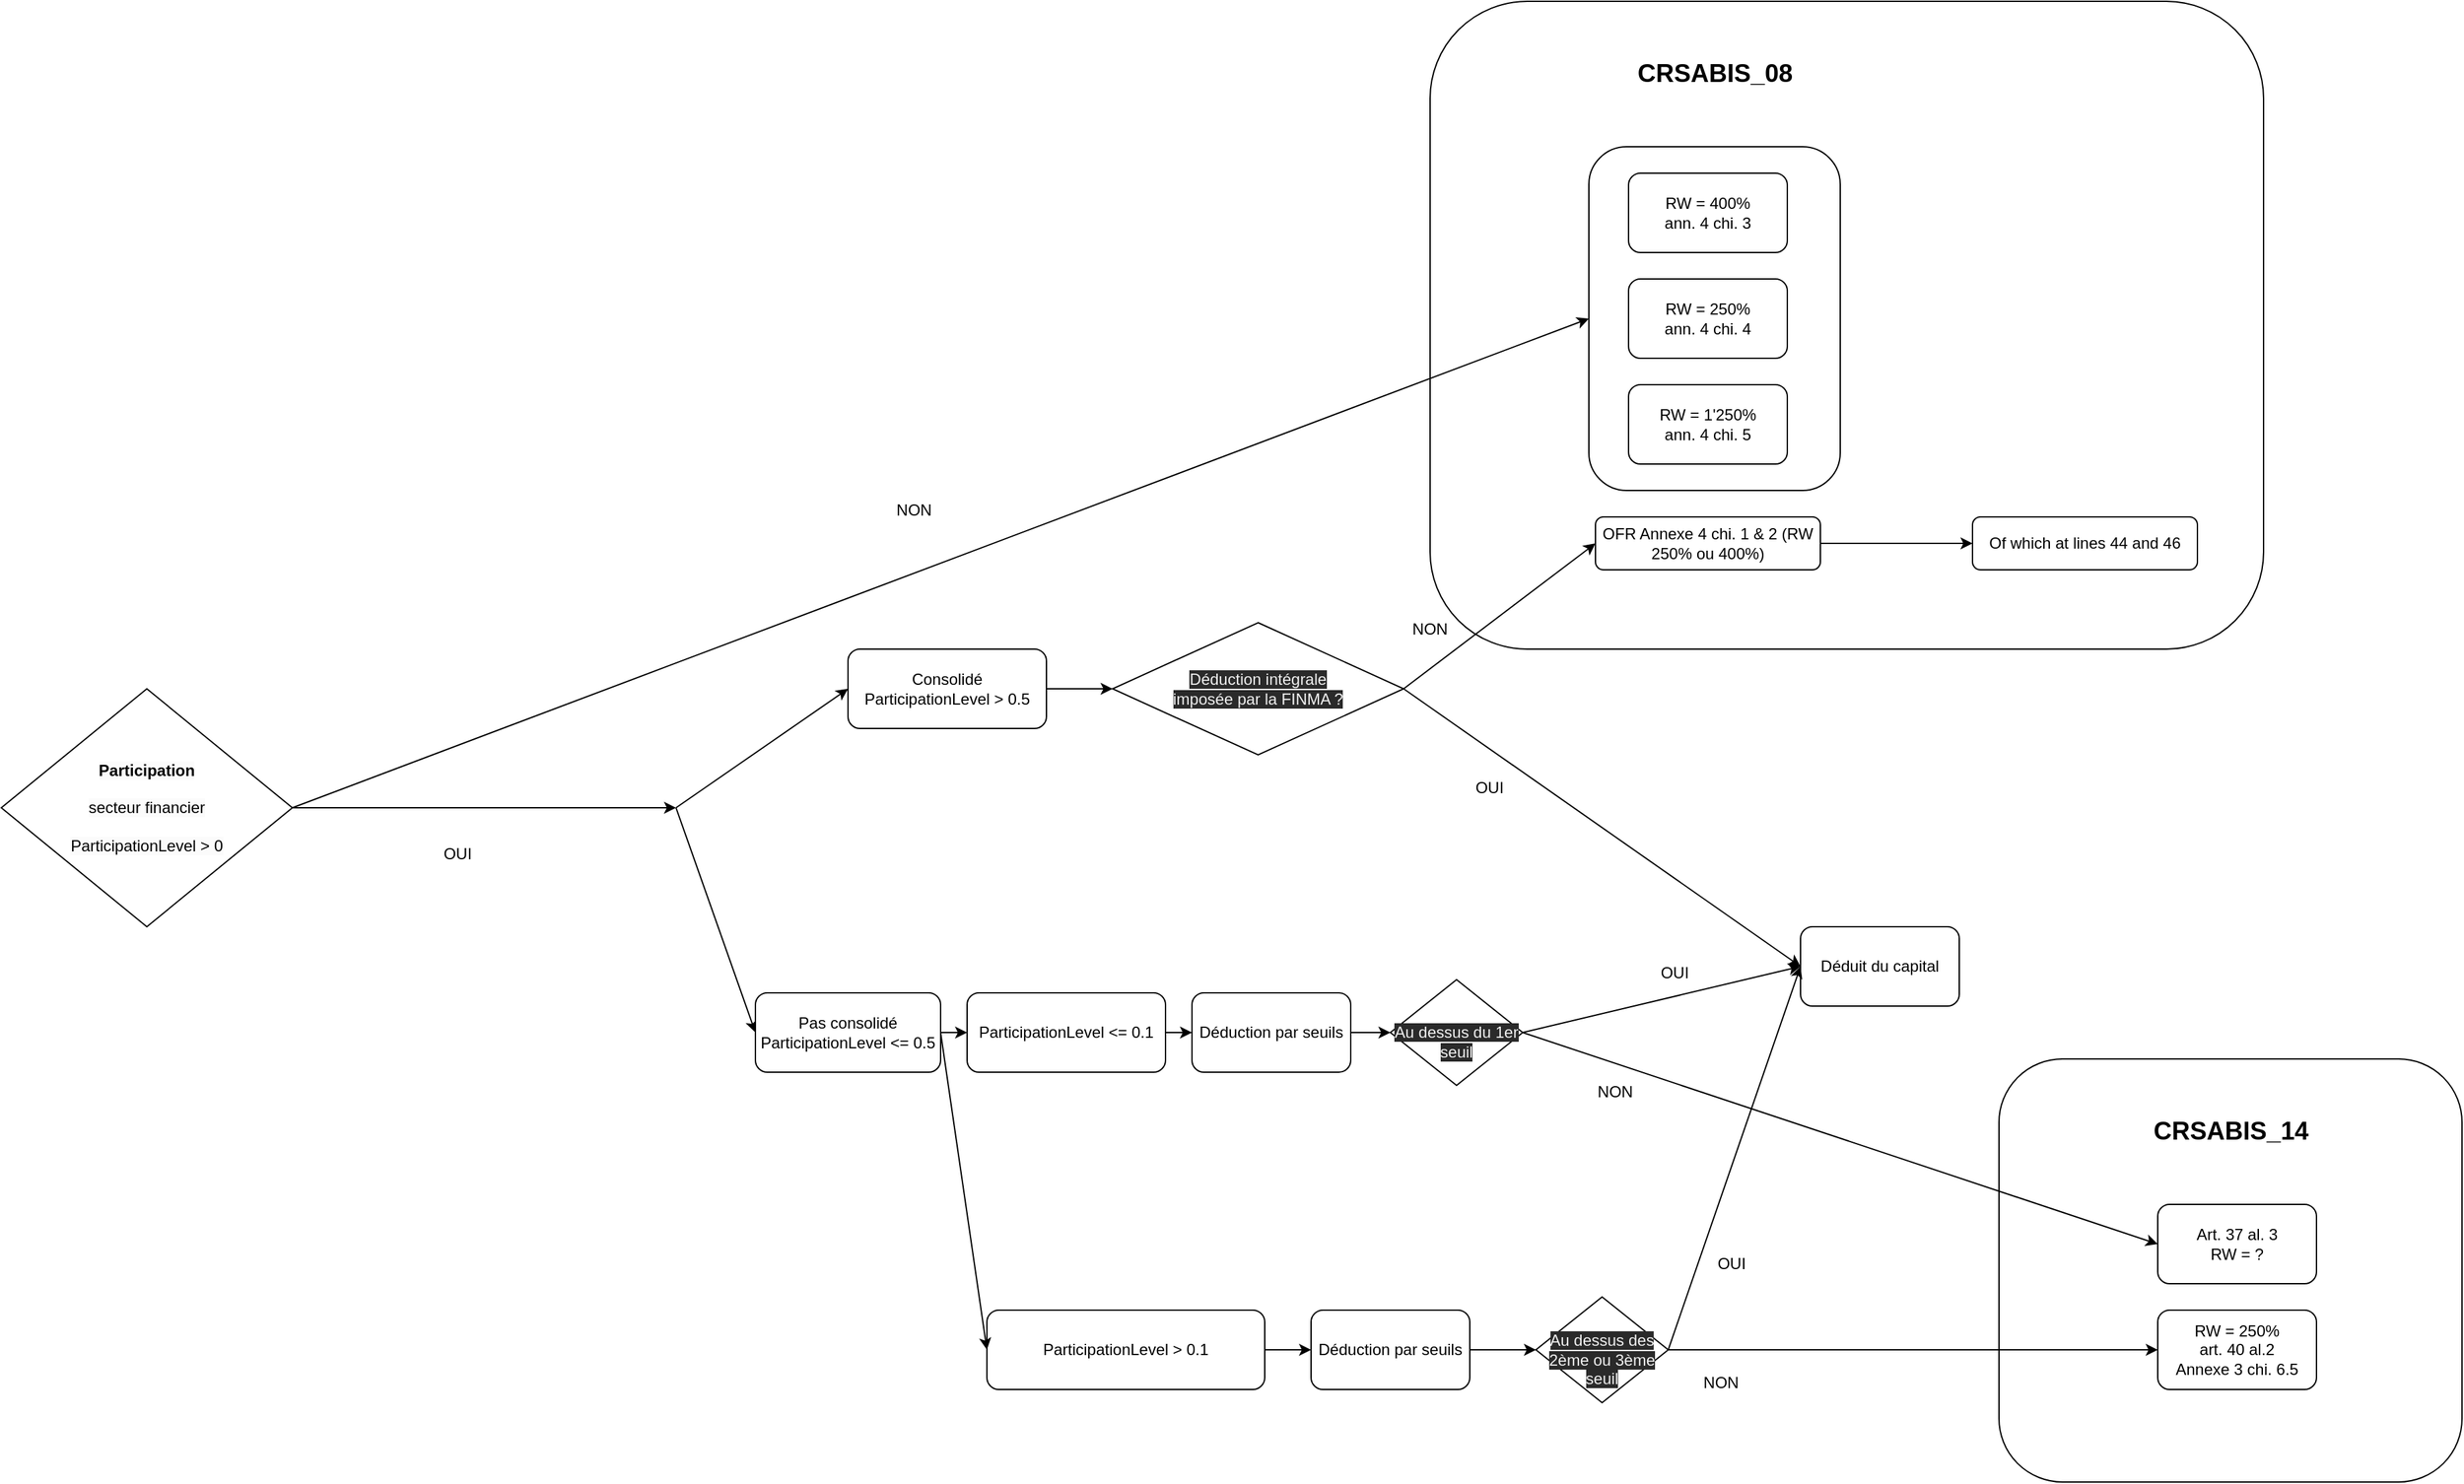 <mxfile version="24.7.17">
  <diagram id="8fR3vlSnVLAmuQqtyXcf" name="Page-1">
    <mxGraphModel dx="2899" dy="2294" grid="1" gridSize="10" guides="1" tooltips="1" connect="1" arrows="1" fold="1" page="1" pageScale="1" pageWidth="850" pageHeight="1100" math="0" shadow="0">
      <root>
        <mxCell id="0" />
        <mxCell id="1" parent="0" />
        <mxCell id="itJ0qn7zO5T9spUM37sT-4" value="" style="rounded=1;whiteSpace=wrap;html=1;" vertex="1" parent="1">
          <mxGeometry x="1160" y="520" width="350" height="320" as="geometry" />
        </mxCell>
        <mxCell id="itJ0qn7zO5T9spUM37sT-1" value="" style="rounded=1;whiteSpace=wrap;html=1;" vertex="1" parent="1">
          <mxGeometry x="730" y="-280" width="630" height="490" as="geometry" />
        </mxCell>
        <mxCell id="55xLRYJCAfBFtzbybxeJ-20" value="" style="rounded=1;whiteSpace=wrap;html=1;" parent="1" vertex="1">
          <mxGeometry x="850" y="-170" width="190" height="260" as="geometry" />
        </mxCell>
        <mxCell id="1I_q_eXfddDbX86g2_ze-2" value="" style="endArrow=classic;html=1;rounded=0;entryX=0;entryY=0.5;entryDx=0;entryDy=0;" parent="1" target="1I_q_eXfddDbX86g2_ze-4" edge="1">
          <mxGeometry width="50" height="50" relative="1" as="geometry">
            <mxPoint x="160" y="330" as="sourcePoint" />
            <mxPoint x="310" y="250" as="targetPoint" />
          </mxGeometry>
        </mxCell>
        <mxCell id="1I_q_eXfddDbX86g2_ze-3" value="" style="endArrow=classic;html=1;rounded=0;entryX=0;entryY=0.5;entryDx=0;entryDy=0;" parent="1" target="1I_q_eXfddDbX86g2_ze-6" edge="1">
          <mxGeometry width="50" height="50" relative="1" as="geometry">
            <mxPoint x="160" y="330" as="sourcePoint" />
            <mxPoint x="320" y="400" as="targetPoint" />
          </mxGeometry>
        </mxCell>
        <mxCell id="1I_q_eXfddDbX86g2_ze-4" value="Consolidé&lt;div&gt;ParticipationLevel &amp;gt; 0.5&lt;br&gt;&lt;/div&gt;" style="rounded=1;whiteSpace=wrap;html=1;" parent="1" vertex="1">
          <mxGeometry x="290" y="210" width="150" height="60" as="geometry" />
        </mxCell>
        <mxCell id="1I_q_eXfddDbX86g2_ze-6" value="Pas consolidé&lt;div&gt;ParticipationLevel &amp;lt;= 0.5&lt;br&gt;&lt;/div&gt;" style="rounded=1;whiteSpace=wrap;html=1;" parent="1" vertex="1">
          <mxGeometry x="220" y="470" width="140" height="60" as="geometry" />
        </mxCell>
        <mxCell id="1I_q_eXfddDbX86g2_ze-12" value="&lt;span style=&quot;color: rgb(240, 240, 240); font-family: Helvetica; font-size: 12px; font-style: normal; font-variant-ligatures: normal; font-variant-caps: normal; font-weight: 400; letter-spacing: normal; orphans: 2; text-align: center; text-indent: 0px; text-transform: none; widows: 2; word-spacing: 0px; -webkit-text-stroke-width: 0px; background-color: rgb(42, 42, 42); text-decoration-thickness: initial; text-decoration-style: initial; text-decoration-color: initial; float: none; display: inline !important;&quot;&gt;Déduction intégrale&lt;br&gt;imposée par la FINMA ?&lt;br&gt;&lt;/span&gt;" style="rhombus;whiteSpace=wrap;html=1;gradientColor=none;" parent="1" vertex="1">
          <mxGeometry x="490" y="190" width="220" height="100" as="geometry" />
        </mxCell>
        <mxCell id="1I_q_eXfddDbX86g2_ze-16" value="" style="endArrow=classic;html=1;rounded=0;entryX=0;entryY=0.5;entryDx=0;entryDy=0;exitX=1;exitY=0.5;exitDx=0;exitDy=0;" parent="1" source="1I_q_eXfddDbX86g2_ze-12" target="1I_q_eXfddDbX86g2_ze-41" edge="1">
          <mxGeometry width="50" height="50" relative="1" as="geometry">
            <mxPoint x="750" y="-40" as="sourcePoint" />
            <mxPoint x="740" y="240" as="targetPoint" />
          </mxGeometry>
        </mxCell>
        <mxCell id="1I_q_eXfddDbX86g2_ze-24" value="" style="endArrow=classic;html=1;rounded=0;exitX=1;exitY=0.5;exitDx=0;exitDy=0;entryX=0;entryY=0.5;entryDx=0;entryDy=0;" parent="1" source="1I_q_eXfddDbX86g2_ze-12" target="1I_q_eXfddDbX86g2_ze-26" edge="1">
          <mxGeometry width="50" height="50" relative="1" as="geometry">
            <mxPoint x="900" y="240" as="sourcePoint" />
            <mxPoint x="830" y="160" as="targetPoint" />
          </mxGeometry>
        </mxCell>
        <mxCell id="1I_q_eXfddDbX86g2_ze-26" value="OFR Annexe 4 chi. 1 &amp;amp; 2 (RW 250% ou 400%)" style="rounded=1;whiteSpace=wrap;html=1;" parent="1" vertex="1">
          <mxGeometry x="855" y="110" width="170" height="40" as="geometry" />
        </mxCell>
        <mxCell id="1I_q_eXfddDbX86g2_ze-30" value="ParticipationLevel &amp;lt;= 0.1" style="rounded=1;whiteSpace=wrap;html=1;" parent="1" vertex="1">
          <mxGeometry x="380" y="470" width="150" height="60" as="geometry" />
        </mxCell>
        <mxCell id="1I_q_eXfddDbX86g2_ze-31" value="" style="endArrow=classic;html=1;rounded=0;exitX=1;exitY=0.5;exitDx=0;exitDy=0;entryX=0;entryY=0.5;entryDx=0;entryDy=0;" parent="1" source="1I_q_eXfddDbX86g2_ze-6" target="1I_q_eXfddDbX86g2_ze-30" edge="1">
          <mxGeometry width="50" height="50" relative="1" as="geometry">
            <mxPoint x="370" y="360" as="sourcePoint" />
            <mxPoint x="390" y="360" as="targetPoint" />
          </mxGeometry>
        </mxCell>
        <mxCell id="1I_q_eXfddDbX86g2_ze-32" value="Déduction par seuils" style="rounded=1;whiteSpace=wrap;html=1;" parent="1" vertex="1">
          <mxGeometry x="550" y="470" width="120" height="60" as="geometry" />
        </mxCell>
        <mxCell id="1I_q_eXfddDbX86g2_ze-33" value="" style="endArrow=classic;html=1;rounded=0;exitX=1;exitY=0.5;exitDx=0;exitDy=0;entryX=0;entryY=0.5;entryDx=0;entryDy=0;" parent="1" source="1I_q_eXfddDbX86g2_ze-30" target="1I_q_eXfddDbX86g2_ze-32" edge="1">
          <mxGeometry width="50" height="50" relative="1" as="geometry">
            <mxPoint x="370" y="360" as="sourcePoint" />
            <mxPoint x="443.028" y="329.104" as="targetPoint" />
          </mxGeometry>
        </mxCell>
        <mxCell id="1I_q_eXfddDbX86g2_ze-35" value="" style="endArrow=classic;html=1;rounded=0;exitX=1;exitY=0.5;exitDx=0;exitDy=0;entryX=0;entryY=0.5;entryDx=0;entryDy=0;" parent="1" source="1I_q_eXfddDbX86g2_ze-32" target="1I_q_eXfddDbX86g2_ze-36" edge="1">
          <mxGeometry width="50" height="50" relative="1" as="geometry">
            <mxPoint x="530" y="470" as="sourcePoint" />
            <mxPoint x="690" y="520" as="targetPoint" />
          </mxGeometry>
        </mxCell>
        <mxCell id="1I_q_eXfddDbX86g2_ze-36" value="&lt;br&gt;&lt;span style=&quot;color: rgb(240, 240, 240); font-family: Helvetica; font-size: 12px; font-style: normal; font-variant-ligatures: normal; font-variant-caps: normal; font-weight: 400; letter-spacing: normal; orphans: 2; text-align: center; text-indent: 0px; text-transform: none; widows: 2; word-spacing: 0px; -webkit-text-stroke-width: 0px; background-color: rgb(42, 42, 42); text-decoration-thickness: initial; text-decoration-style: initial; text-decoration-color: initial; float: none; display: inline !important;&quot;&gt;Au dessus du 1er seuil&lt;/span&gt;&lt;br&gt;" style="rhombus;whiteSpace=wrap;html=1;" parent="1" vertex="1">
          <mxGeometry x="700" y="460" width="100" height="80" as="geometry" />
        </mxCell>
        <mxCell id="1I_q_eXfddDbX86g2_ze-37" value="" style="endArrow=classic;html=1;rounded=0;exitX=1;exitY=0.5;exitDx=0;exitDy=0;entryX=0;entryY=0.5;entryDx=0;entryDy=0;" parent="1" source="1I_q_eXfddDbX86g2_ze-36" target="1I_q_eXfddDbX86g2_ze-41" edge="1">
          <mxGeometry width="50" height="50" relative="1" as="geometry">
            <mxPoint x="850" y="522.5" as="sourcePoint" />
            <mxPoint x="860" y="470" as="targetPoint" />
          </mxGeometry>
        </mxCell>
        <mxCell id="1I_q_eXfddDbX86g2_ze-38" value="" style="endArrow=classic;html=1;rounded=0;exitX=1;exitY=0.5;exitDx=0;exitDy=0;entryX=0;entryY=0.5;entryDx=0;entryDy=0;" parent="1" source="1I_q_eXfddDbX86g2_ze-36" target="1I_q_eXfddDbX86g2_ze-44" edge="1">
          <mxGeometry width="50" height="50" relative="1" as="geometry">
            <mxPoint x="850" y="522.5" as="sourcePoint" />
            <mxPoint x="860" y="540" as="targetPoint" />
          </mxGeometry>
        </mxCell>
        <mxCell id="1I_q_eXfddDbX86g2_ze-39" value="OUI" style="text;html=1;strokeColor=none;fillColor=none;align=center;verticalAlign=middle;whiteSpace=wrap;rounded=0;" parent="1" vertex="1">
          <mxGeometry x="860" y="440" width="110" height="30" as="geometry" />
        </mxCell>
        <mxCell id="1I_q_eXfddDbX86g2_ze-40" value="NON" style="text;html=1;strokeColor=none;fillColor=none;align=center;verticalAlign=middle;whiteSpace=wrap;rounded=0;" parent="1" vertex="1">
          <mxGeometry x="840" y="530" width="60" height="30" as="geometry" />
        </mxCell>
        <mxCell id="1I_q_eXfddDbX86g2_ze-41" value="Déduit du capital" style="rounded=1;whiteSpace=wrap;html=1;" parent="1" vertex="1">
          <mxGeometry x="1010" y="420" width="120" height="60" as="geometry" />
        </mxCell>
        <mxCell id="1I_q_eXfddDbX86g2_ze-44" value="&lt;div&gt;Art. 37 al. 3&lt;/div&gt;&lt;div&gt;RW = ?&lt;/div&gt;" style="rounded=1;whiteSpace=wrap;html=1;" parent="1" vertex="1">
          <mxGeometry x="1280" y="630" width="120" height="60" as="geometry" />
        </mxCell>
        <mxCell id="1I_q_eXfddDbX86g2_ze-45" value="&lt;br&gt;&lt;span style=&quot;color: rgb(240, 240, 240); font-family: Helvetica; font-size: 12px; font-style: normal; font-variant-ligatures: normal; font-variant-caps: normal; font-weight: 400; letter-spacing: normal; orphans: 2; text-align: center; text-indent: 0px; text-transform: none; widows: 2; word-spacing: 0px; -webkit-text-stroke-width: 0px; background-color: rgb(42, 42, 42); text-decoration-thickness: initial; text-decoration-style: initial; text-decoration-color: initial; float: none; display: inline !important;&quot;&gt;Au dessus des 2ème ou 3ème seuil&lt;/span&gt;" style="rhombus;whiteSpace=wrap;html=1;" parent="1" vertex="1">
          <mxGeometry x="810" y="700" width="100" height="80" as="geometry" />
        </mxCell>
        <mxCell id="1I_q_eXfddDbX86g2_ze-49" value="RW = 250%&lt;br&gt;art. 40 al.2&lt;div&gt;Annexe 3 chi. 6.5&lt;/div&gt;" style="rounded=1;whiteSpace=wrap;html=1;" parent="1" vertex="1">
          <mxGeometry x="1280" y="710" width="120" height="60" as="geometry" />
        </mxCell>
        <mxCell id="1I_q_eXfddDbX86g2_ze-50" value="ParticipationLevel &amp;gt; 0.1" style="rounded=1;whiteSpace=wrap;html=1;" parent="1" vertex="1">
          <mxGeometry x="395" y="710" width="210" height="60" as="geometry" />
        </mxCell>
        <mxCell id="1I_q_eXfddDbX86g2_ze-51" value="" style="endArrow=classic;html=1;rounded=0;exitX=1;exitY=0.5;exitDx=0;exitDy=0;entryX=0;entryY=0.5;entryDx=0;entryDy=0;" parent="1" source="1I_q_eXfddDbX86g2_ze-6" target="1I_q_eXfddDbX86g2_ze-50" edge="1">
          <mxGeometry width="50" height="50" relative="1" as="geometry">
            <mxPoint x="370" y="510" as="sourcePoint" />
            <mxPoint x="420" y="510" as="targetPoint" />
          </mxGeometry>
        </mxCell>
        <mxCell id="1I_q_eXfddDbX86g2_ze-53" value="Déduction par seuils" style="rounded=1;whiteSpace=wrap;html=1;" parent="1" vertex="1">
          <mxGeometry x="640" y="710" width="120" height="60" as="geometry" />
        </mxCell>
        <mxCell id="1I_q_eXfddDbX86g2_ze-55" value="" style="endArrow=classic;html=1;rounded=0;exitX=1;exitY=0.5;exitDx=0;exitDy=0;entryX=0;entryY=0.5;entryDx=0;entryDy=0;" parent="1" source="1I_q_eXfddDbX86g2_ze-50" target="1I_q_eXfddDbX86g2_ze-53" edge="1">
          <mxGeometry width="50" height="50" relative="1" as="geometry">
            <mxPoint x="620" y="790" as="sourcePoint" />
            <mxPoint x="650" y="790" as="targetPoint" />
          </mxGeometry>
        </mxCell>
        <mxCell id="1I_q_eXfddDbX86g2_ze-56" value="" style="endArrow=classic;html=1;rounded=0;entryX=0;entryY=0.5;entryDx=0;entryDy=0;exitX=1;exitY=0.5;exitDx=0;exitDy=0;" parent="1" source="1I_q_eXfddDbX86g2_ze-53" target="1I_q_eXfddDbX86g2_ze-45" edge="1">
          <mxGeometry width="50" height="50" relative="1" as="geometry">
            <mxPoint x="785" y="750" as="sourcePoint" />
            <mxPoint x="650" y="750" as="targetPoint" />
          </mxGeometry>
        </mxCell>
        <mxCell id="1I_q_eXfddDbX86g2_ze-57" value="" style="endArrow=classic;html=1;rounded=0;exitX=1;exitY=0.5;exitDx=0;exitDy=0;entryX=0;entryY=0.5;entryDx=0;entryDy=0;" parent="1" source="1I_q_eXfddDbX86g2_ze-45" target="1I_q_eXfddDbX86g2_ze-41" edge="1">
          <mxGeometry width="50" height="50" relative="1" as="geometry">
            <mxPoint x="810" y="510" as="sourcePoint" />
            <mxPoint x="1020" y="460" as="targetPoint" />
          </mxGeometry>
        </mxCell>
        <mxCell id="1I_q_eXfddDbX86g2_ze-58" value="" style="endArrow=classic;html=1;rounded=0;exitX=1;exitY=0.5;exitDx=0;exitDy=0;entryX=0;entryY=0.5;entryDx=0;entryDy=0;" parent="1" source="1I_q_eXfddDbX86g2_ze-45" target="1I_q_eXfddDbX86g2_ze-49" edge="1">
          <mxGeometry width="50" height="50" relative="1" as="geometry">
            <mxPoint x="920" y="750" as="sourcePoint" />
            <mxPoint x="995" y="870" as="targetPoint" />
          </mxGeometry>
        </mxCell>
        <mxCell id="1I_q_eXfddDbX86g2_ze-59" value="" style="endArrow=classic;html=1;rounded=0;entryX=0;entryY=0.5;entryDx=0;entryDy=0;exitX=1;exitY=0.5;exitDx=0;exitDy=0;" parent="1" source="1I_q_eXfddDbX86g2_ze-4" target="1I_q_eXfddDbX86g2_ze-12" edge="1">
          <mxGeometry width="50" height="50" relative="1" as="geometry">
            <mxPoint x="660" y="70" as="sourcePoint" />
            <mxPoint x="730" y="-30" as="targetPoint" />
          </mxGeometry>
        </mxCell>
        <mxCell id="1I_q_eXfddDbX86g2_ze-60" value="OUI" style="text;html=1;strokeColor=none;fillColor=none;align=center;verticalAlign=middle;whiteSpace=wrap;rounded=0;" parent="1" vertex="1">
          <mxGeometry x="720" y="300" width="110" height="30" as="geometry" />
        </mxCell>
        <mxCell id="1I_q_eXfddDbX86g2_ze-61" value="NON" style="text;html=1;strokeColor=none;fillColor=none;align=center;verticalAlign=middle;whiteSpace=wrap;rounded=0;" parent="1" vertex="1">
          <mxGeometry x="700" y="180" width="60" height="30" as="geometry" />
        </mxCell>
        <mxCell id="1I_q_eXfddDbX86g2_ze-62" value="OUI" style="text;html=1;strokeColor=none;fillColor=none;align=center;verticalAlign=middle;whiteSpace=wrap;rounded=0;" parent="1" vertex="1">
          <mxGeometry x="902.5" y="660" width="110" height="30" as="geometry" />
        </mxCell>
        <mxCell id="1I_q_eXfddDbX86g2_ze-63" value="NON" style="text;html=1;strokeColor=none;fillColor=none;align=center;verticalAlign=middle;whiteSpace=wrap;rounded=0;" parent="1" vertex="1">
          <mxGeometry x="920" y="750" width="60" height="30" as="geometry" />
        </mxCell>
        <mxCell id="55xLRYJCAfBFtzbybxeJ-12" value="" style="endArrow=classic;html=1;rounded=0;exitX=1;exitY=0.5;exitDx=0;exitDy=0;" parent="1" source="55xLRYJCAfBFtzbybxeJ-17" edge="1">
          <mxGeometry width="50" height="50" relative="1" as="geometry">
            <mxPoint x="-110" y="330" as="sourcePoint" />
            <mxPoint x="160" y="330" as="targetPoint" />
          </mxGeometry>
        </mxCell>
        <mxCell id="55xLRYJCAfBFtzbybxeJ-13" value="RW = 250%&lt;br&gt;ann. 4 chi. 4" style="rounded=1;whiteSpace=wrap;html=1;" parent="1" vertex="1">
          <mxGeometry x="880" y="-70" width="120" height="60" as="geometry" />
        </mxCell>
        <mxCell id="55xLRYJCAfBFtzbybxeJ-14" value="RW = 400%&lt;br&gt;ann. 4 chi. 3" style="rounded=1;whiteSpace=wrap;html=1;" parent="1" vertex="1">
          <mxGeometry x="880" y="-150" width="120" height="60" as="geometry" />
        </mxCell>
        <mxCell id="55xLRYJCAfBFtzbybxeJ-16" value="RW = 1&#39;250%&lt;br&gt;ann. 4 chi. 5" style="rounded=1;whiteSpace=wrap;html=1;" parent="1" vertex="1">
          <mxGeometry x="880" y="10" width="120" height="60" as="geometry" />
        </mxCell>
        <mxCell id="55xLRYJCAfBFtzbybxeJ-17" value="&lt;span style=&quot;color: rgb(240, 240, 240); font-family: Helvetica; font-size: 12px; font-style: normal; font-variant-ligatures: normal; font-variant-caps: normal; font-weight: 400; letter-spacing: normal; orphans: 2; text-align: center; text-indent: 0px; text-transform: none; widows: 2; word-spacing: 0px; -webkit-text-stroke-width: 0px; background-color: rgb(42, 42, 42); text-decoration-thickness: initial; text-decoration-style: initial; text-decoration-color: initial; float: none; display: inline !important;&quot;&gt;&lt;b style=&quot;color: rgb(0, 0, 0); background-color: rgb(251, 251, 251);&quot;&gt;Participation&lt;/b&gt;&lt;br style=&quot;color: rgb(0, 0, 0); background-color: rgb(251, 251, 251);&quot;&gt;&lt;br style=&quot;color: rgb(0, 0, 0); background-color: rgb(251, 251, 251);&quot;&gt;&lt;span style=&quot;color: rgb(0, 0, 0); background-color: rgb(251, 251, 251);&quot;&gt;secteur financier&lt;/span&gt;&lt;br style=&quot;color: rgb(0, 0, 0); background-color: rgb(251, 251, 251);&quot;&gt;&lt;br style=&quot;color: rgb(0, 0, 0); background-color: rgb(251, 251, 251);&quot;&gt;&lt;span style=&quot;color: rgb(0, 0, 0); background-color: rgb(251, 251, 251);&quot;&gt;ParticipationLevel &amp;gt; 0&lt;/span&gt;&lt;br&gt;&lt;/span&gt;" style="rhombus;whiteSpace=wrap;html=1;" parent="1" vertex="1">
          <mxGeometry x="-350" y="240" width="220" height="180" as="geometry" />
        </mxCell>
        <mxCell id="55xLRYJCAfBFtzbybxeJ-18" value="OUI" style="text;html=1;strokeColor=none;fillColor=none;align=center;verticalAlign=middle;whiteSpace=wrap;rounded=0;" parent="1" vertex="1">
          <mxGeometry x="-60" y="350" width="110" height="30" as="geometry" />
        </mxCell>
        <mxCell id="55xLRYJCAfBFtzbybxeJ-19" value="" style="endArrow=classic;html=1;rounded=0;exitX=1;exitY=0.5;exitDx=0;exitDy=0;entryX=0;entryY=0.5;entryDx=0;entryDy=0;" parent="1" source="55xLRYJCAfBFtzbybxeJ-17" target="55xLRYJCAfBFtzbybxeJ-20" edge="1">
          <mxGeometry width="50" height="50" relative="1" as="geometry">
            <mxPoint x="720" y="250" as="sourcePoint" />
            <mxPoint x="280" y="10" as="targetPoint" />
          </mxGeometry>
        </mxCell>
        <mxCell id="55xLRYJCAfBFtzbybxeJ-21" value="NON" style="text;html=1;strokeColor=none;fillColor=none;align=center;verticalAlign=middle;whiteSpace=wrap;rounded=0;" parent="1" vertex="1">
          <mxGeometry x="310" y="90" width="60" height="30" as="geometry" />
        </mxCell>
        <mxCell id="itJ0qn7zO5T9spUM37sT-2" value="CRSABIS_08" style="text;html=1;strokeColor=none;fillColor=none;align=center;verticalAlign=middle;whiteSpace=wrap;rounded=0;fontStyle=1;fontSize=19;" vertex="1" parent="1">
          <mxGeometry x="877.5" y="-240" width="135" height="30" as="geometry" />
        </mxCell>
        <mxCell id="itJ0qn7zO5T9spUM37sT-5" value="CRSABIS_14" style="text;html=1;strokeColor=none;fillColor=none;align=center;verticalAlign=middle;whiteSpace=wrap;rounded=0;fontStyle=1;fontSize=19;" vertex="1" parent="1">
          <mxGeometry x="1267.5" y="560" width="135" height="30" as="geometry" />
        </mxCell>
        <mxCell id="itJ0qn7zO5T9spUM37sT-6" value="" style="endArrow=classic;html=1;rounded=0;exitX=1;exitY=0.5;exitDx=0;exitDy=0;entryX=0;entryY=0.5;entryDx=0;entryDy=0;" edge="1" parent="1" source="1I_q_eXfddDbX86g2_ze-26" target="itJ0qn7zO5T9spUM37sT-7">
          <mxGeometry width="50" height="50" relative="1" as="geometry">
            <mxPoint x="720" y="250" as="sourcePoint" />
            <mxPoint x="1180" y="360" as="targetPoint" />
          </mxGeometry>
        </mxCell>
        <mxCell id="itJ0qn7zO5T9spUM37sT-7" value="Of which at lines 44 and 46" style="rounded=1;whiteSpace=wrap;html=1;" vertex="1" parent="1">
          <mxGeometry x="1140" y="110" width="170" height="40" as="geometry" />
        </mxCell>
      </root>
    </mxGraphModel>
  </diagram>
</mxfile>
